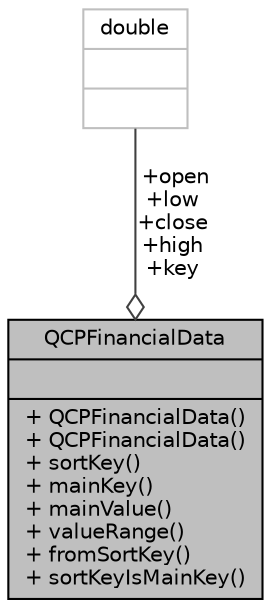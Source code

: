 digraph "QCPFinancialData"
{
 // LATEX_PDF_SIZE
  edge [fontname="Helvetica",fontsize="10",labelfontname="Helvetica",labelfontsize="10"];
  node [fontname="Helvetica",fontsize="10",shape=record];
  Node1 [label="{QCPFinancialData\n||+ QCPFinancialData()\l+ QCPFinancialData()\l+ sortKey()\l+ mainKey()\l+ mainValue()\l+ valueRange()\l+ fromSortKey()\l+ sortKeyIsMainKey()\l}",height=0.2,width=0.4,color="black", fillcolor="grey75", style="filled", fontcolor="black",tooltip="Holds the data of one single data point for QCPFinancial."];
  Node2 -> Node1 [color="grey25",fontsize="10",style="solid",label=" +open\n+low\n+close\n+high\n+key" ,arrowhead="odiamond",fontname="Helvetica"];
  Node2 [label="{double\n||}",height=0.2,width=0.4,color="grey75", fillcolor="white", style="filled",tooltip=" "];
}
